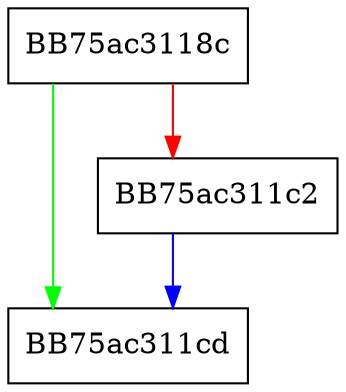 digraph Attach {
  node [shape="box"];
  graph [splines=ortho];
  BB75ac3118c -> BB75ac311cd [color="green"];
  BB75ac3118c -> BB75ac311c2 [color="red"];
  BB75ac311c2 -> BB75ac311cd [color="blue"];
}
